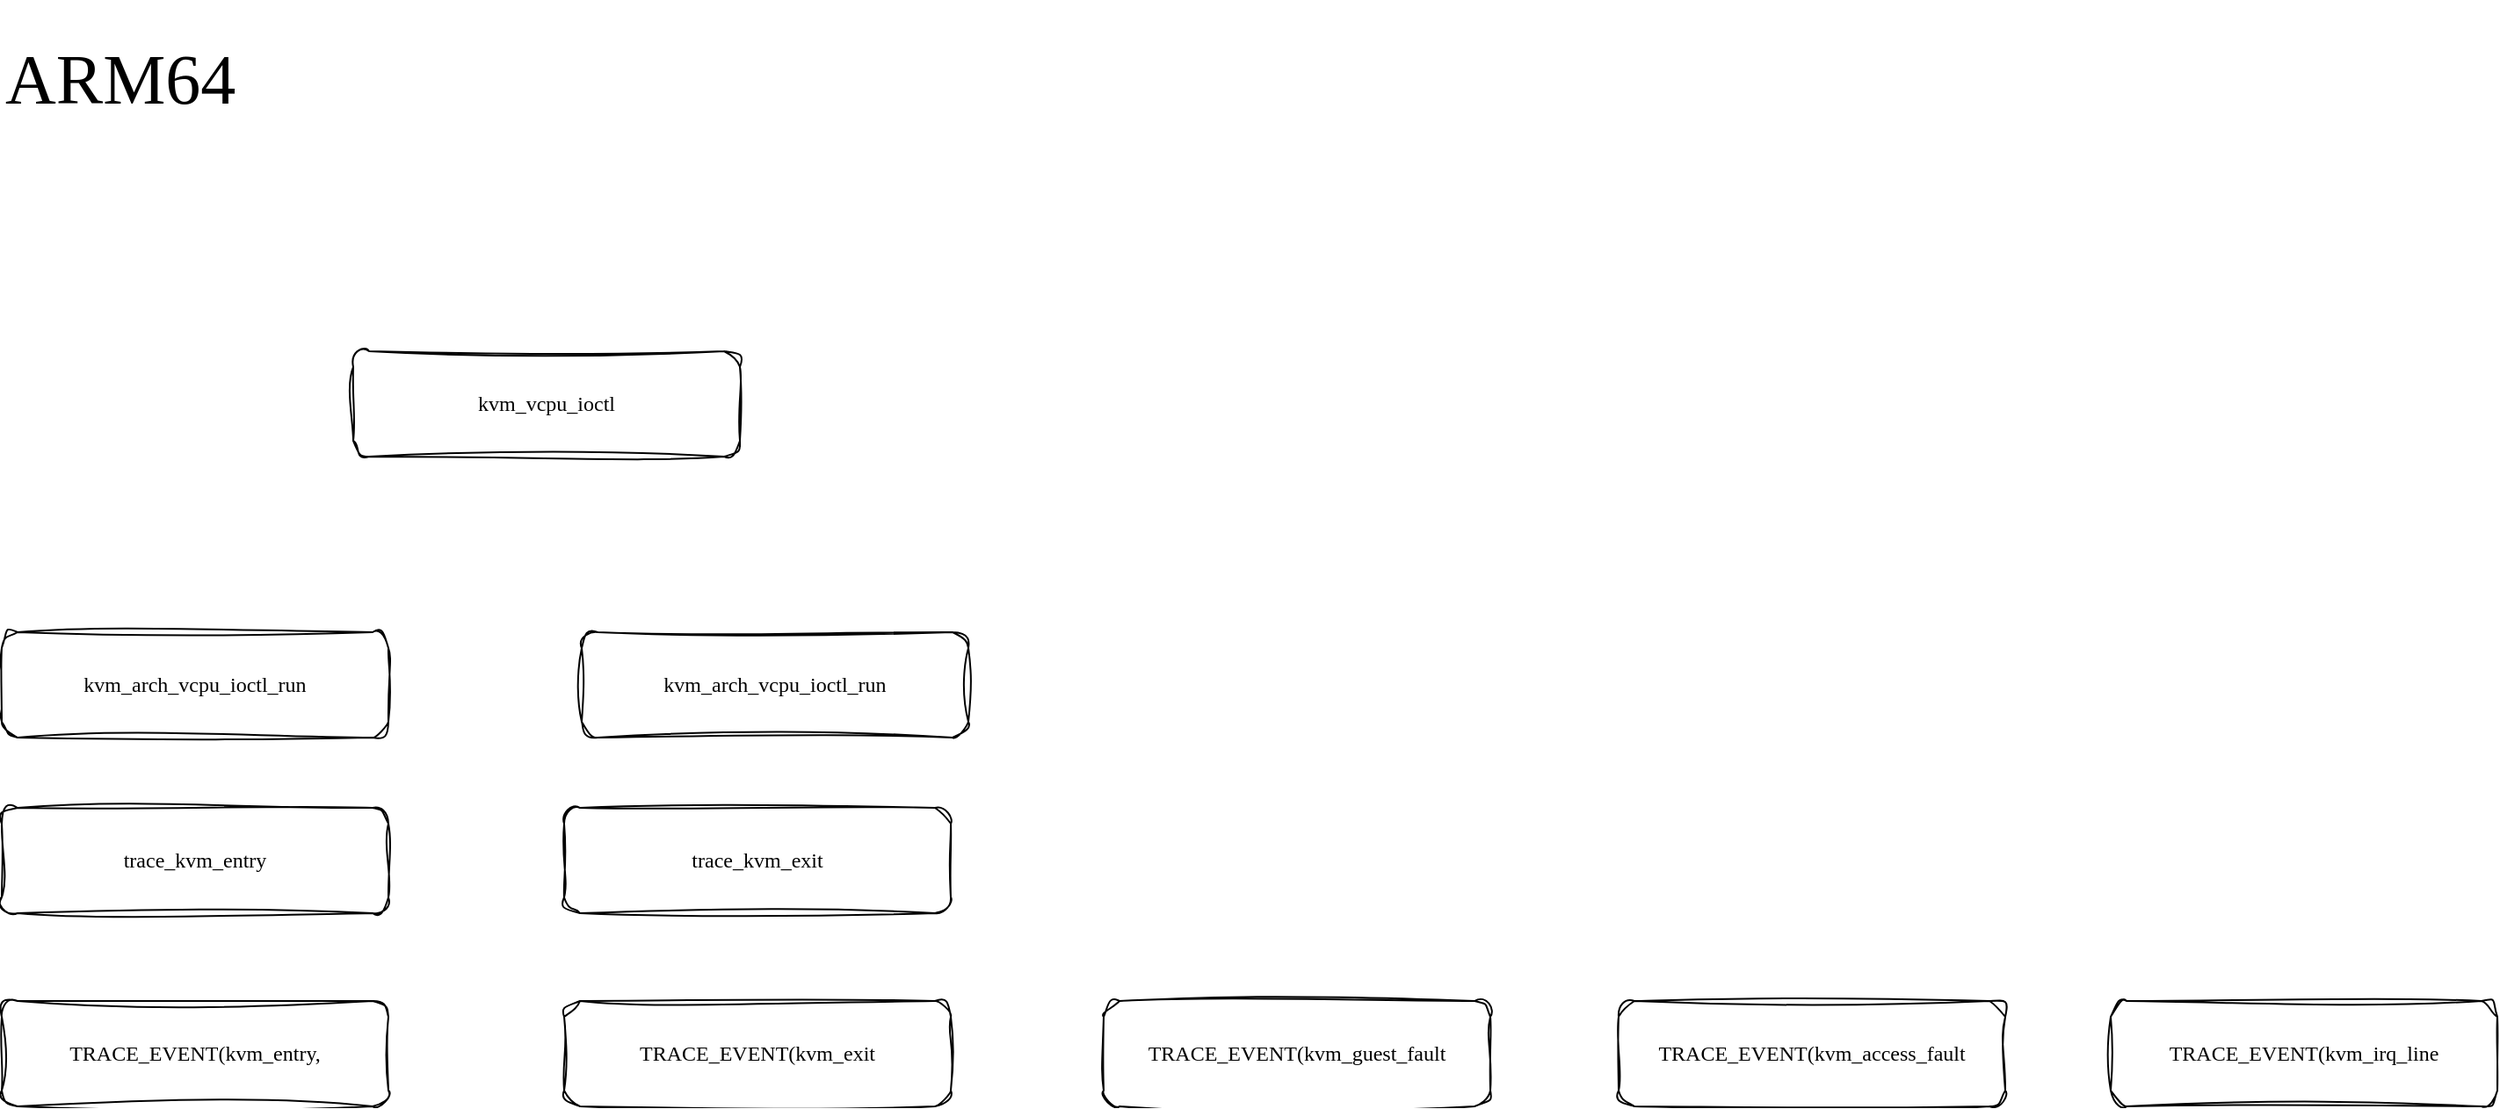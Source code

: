 <mxfile version="24.6.3" type="github">
  <diagram name="第 1 页" id="_nb8rTLpBzsylu5gbivW">
    <mxGraphModel dx="1886" dy="0" grid="1" gridSize="10" guides="1" tooltips="1" connect="1" arrows="1" fold="1" page="1" pageScale="1" pageWidth="827" pageHeight="1169" math="0" shadow="0">
      <root>
        <mxCell id="0" />
        <mxCell id="1" parent="0" />
        <mxCell id="QqPokUQeXfg9BLI1vx3y-1" value="TRACE_EVENT(kvm_entry," style="rounded=1;whiteSpace=wrap;html=1;sketch=1;curveFitting=1;jiggle=2;fontFamily=Comic Sans MS;" parent="1" vertex="1">
          <mxGeometry x="200" y="860" width="220" height="60" as="geometry" />
        </mxCell>
        <mxCell id="QqPokUQeXfg9BLI1vx3y-2" value="&lt;font style=&quot;font-size: 40px;&quot;&gt;ARM64&lt;/font&gt;" style="text;html=1;align=left;verticalAlign=middle;whiteSpace=wrap;rounded=0;sketch=1;curveFitting=1;jiggle=2;fontFamily=Comic Sans MS;" parent="1" vertex="1">
          <mxGeometry x="200" y="290" width="190" height="90" as="geometry" />
        </mxCell>
        <mxCell id="QqPokUQeXfg9BLI1vx3y-4" value="trace_kvm_entry" style="rounded=1;whiteSpace=wrap;html=1;sketch=1;curveFitting=1;jiggle=2;fontFamily=Comic Sans MS;" parent="1" vertex="1">
          <mxGeometry x="200" y="750" width="220" height="60" as="geometry" />
        </mxCell>
        <mxCell id="QqPokUQeXfg9BLI1vx3y-5" value="kvm_arch_vcpu_ioctl_run" style="rounded=1;whiteSpace=wrap;html=1;sketch=1;curveFitting=1;jiggle=2;fontFamily=Comic Sans MS;" parent="1" vertex="1">
          <mxGeometry x="200" y="650" width="220" height="60" as="geometry" />
        </mxCell>
        <mxCell id="QqPokUQeXfg9BLI1vx3y-6" value="kvm_vcpu_ioctl" style="rounded=1;whiteSpace=wrap;html=1;sketch=1;curveFitting=1;jiggle=2;fontFamily=Comic Sans MS;" parent="1" vertex="1">
          <mxGeometry x="400" y="490" width="220" height="60" as="geometry" />
        </mxCell>
        <mxCell id="y0XvgrbyO9hSrtBjP3lF-1" value="TRACE_EVENT(kvm_exit" style="rounded=1;whiteSpace=wrap;html=1;sketch=1;curveFitting=1;jiggle=2;fontFamily=Comic Sans MS;" parent="1" vertex="1">
          <mxGeometry x="520" y="860" width="220" height="60" as="geometry" />
        </mxCell>
        <mxCell id="y0XvgrbyO9hSrtBjP3lF-2" value="TRACE_EVENT(kvm_guest_fault" style="rounded=1;whiteSpace=wrap;html=1;sketch=1;curveFitting=1;jiggle=2;fontFamily=Comic Sans MS;" parent="1" vertex="1">
          <mxGeometry x="827" y="860" width="220" height="60" as="geometry" />
        </mxCell>
        <mxCell id="y0XvgrbyO9hSrtBjP3lF-3" value="TRACE_EVENT(kvm_access_fault" style="rounded=1;whiteSpace=wrap;html=1;sketch=1;curveFitting=1;jiggle=2;fontFamily=Comic Sans MS;" parent="1" vertex="1">
          <mxGeometry x="1120" y="860" width="220" height="60" as="geometry" />
        </mxCell>
        <mxCell id="wdHVBlx0DaaKpNPY-EDg-1" value="TRACE_EVENT(kvm_irq_line" style="rounded=1;whiteSpace=wrap;html=1;sketch=1;curveFitting=1;jiggle=2;fontFamily=Comic Sans MS;" vertex="1" parent="1">
          <mxGeometry x="1400" y="860" width="220" height="60" as="geometry" />
        </mxCell>
        <mxCell id="wdHVBlx0DaaKpNPY-EDg-2" value="trace_kvm_exit" style="rounded=1;whiteSpace=wrap;html=1;sketch=1;curveFitting=1;jiggle=2;fontFamily=Comic Sans MS;" vertex="1" parent="1">
          <mxGeometry x="520" y="750" width="220" height="60" as="geometry" />
        </mxCell>
        <mxCell id="wdHVBlx0DaaKpNPY-EDg-3" value="kvm_arch_vcpu_ioctl_run" style="rounded=1;whiteSpace=wrap;html=1;sketch=1;curveFitting=1;jiggle=2;fontFamily=Comic Sans MS;" vertex="1" parent="1">
          <mxGeometry x="530" y="650" width="220" height="60" as="geometry" />
        </mxCell>
      </root>
    </mxGraphModel>
  </diagram>
</mxfile>
